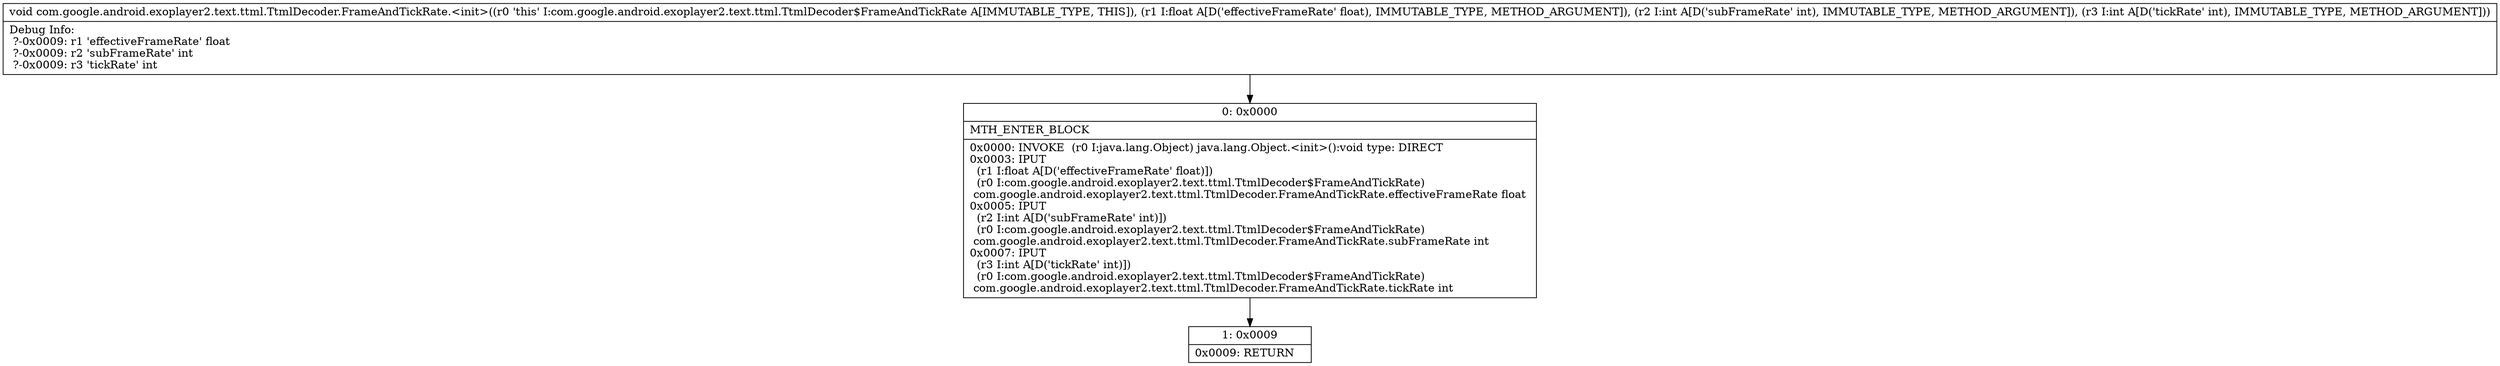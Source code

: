 digraph "CFG forcom.google.android.exoplayer2.text.ttml.TtmlDecoder.FrameAndTickRate.\<init\>(FII)V" {
Node_0 [shape=record,label="{0\:\ 0x0000|MTH_ENTER_BLOCK\l|0x0000: INVOKE  (r0 I:java.lang.Object) java.lang.Object.\<init\>():void type: DIRECT \l0x0003: IPUT  \l  (r1 I:float A[D('effectiveFrameRate' float)])\l  (r0 I:com.google.android.exoplayer2.text.ttml.TtmlDecoder$FrameAndTickRate)\l com.google.android.exoplayer2.text.ttml.TtmlDecoder.FrameAndTickRate.effectiveFrameRate float \l0x0005: IPUT  \l  (r2 I:int A[D('subFrameRate' int)])\l  (r0 I:com.google.android.exoplayer2.text.ttml.TtmlDecoder$FrameAndTickRate)\l com.google.android.exoplayer2.text.ttml.TtmlDecoder.FrameAndTickRate.subFrameRate int \l0x0007: IPUT  \l  (r3 I:int A[D('tickRate' int)])\l  (r0 I:com.google.android.exoplayer2.text.ttml.TtmlDecoder$FrameAndTickRate)\l com.google.android.exoplayer2.text.ttml.TtmlDecoder.FrameAndTickRate.tickRate int \l}"];
Node_1 [shape=record,label="{1\:\ 0x0009|0x0009: RETURN   \l}"];
MethodNode[shape=record,label="{void com.google.android.exoplayer2.text.ttml.TtmlDecoder.FrameAndTickRate.\<init\>((r0 'this' I:com.google.android.exoplayer2.text.ttml.TtmlDecoder$FrameAndTickRate A[IMMUTABLE_TYPE, THIS]), (r1 I:float A[D('effectiveFrameRate' float), IMMUTABLE_TYPE, METHOD_ARGUMENT]), (r2 I:int A[D('subFrameRate' int), IMMUTABLE_TYPE, METHOD_ARGUMENT]), (r3 I:int A[D('tickRate' int), IMMUTABLE_TYPE, METHOD_ARGUMENT]))  | Debug Info:\l  ?\-0x0009: r1 'effectiveFrameRate' float\l  ?\-0x0009: r2 'subFrameRate' int\l  ?\-0x0009: r3 'tickRate' int\l}"];
MethodNode -> Node_0;
Node_0 -> Node_1;
}

